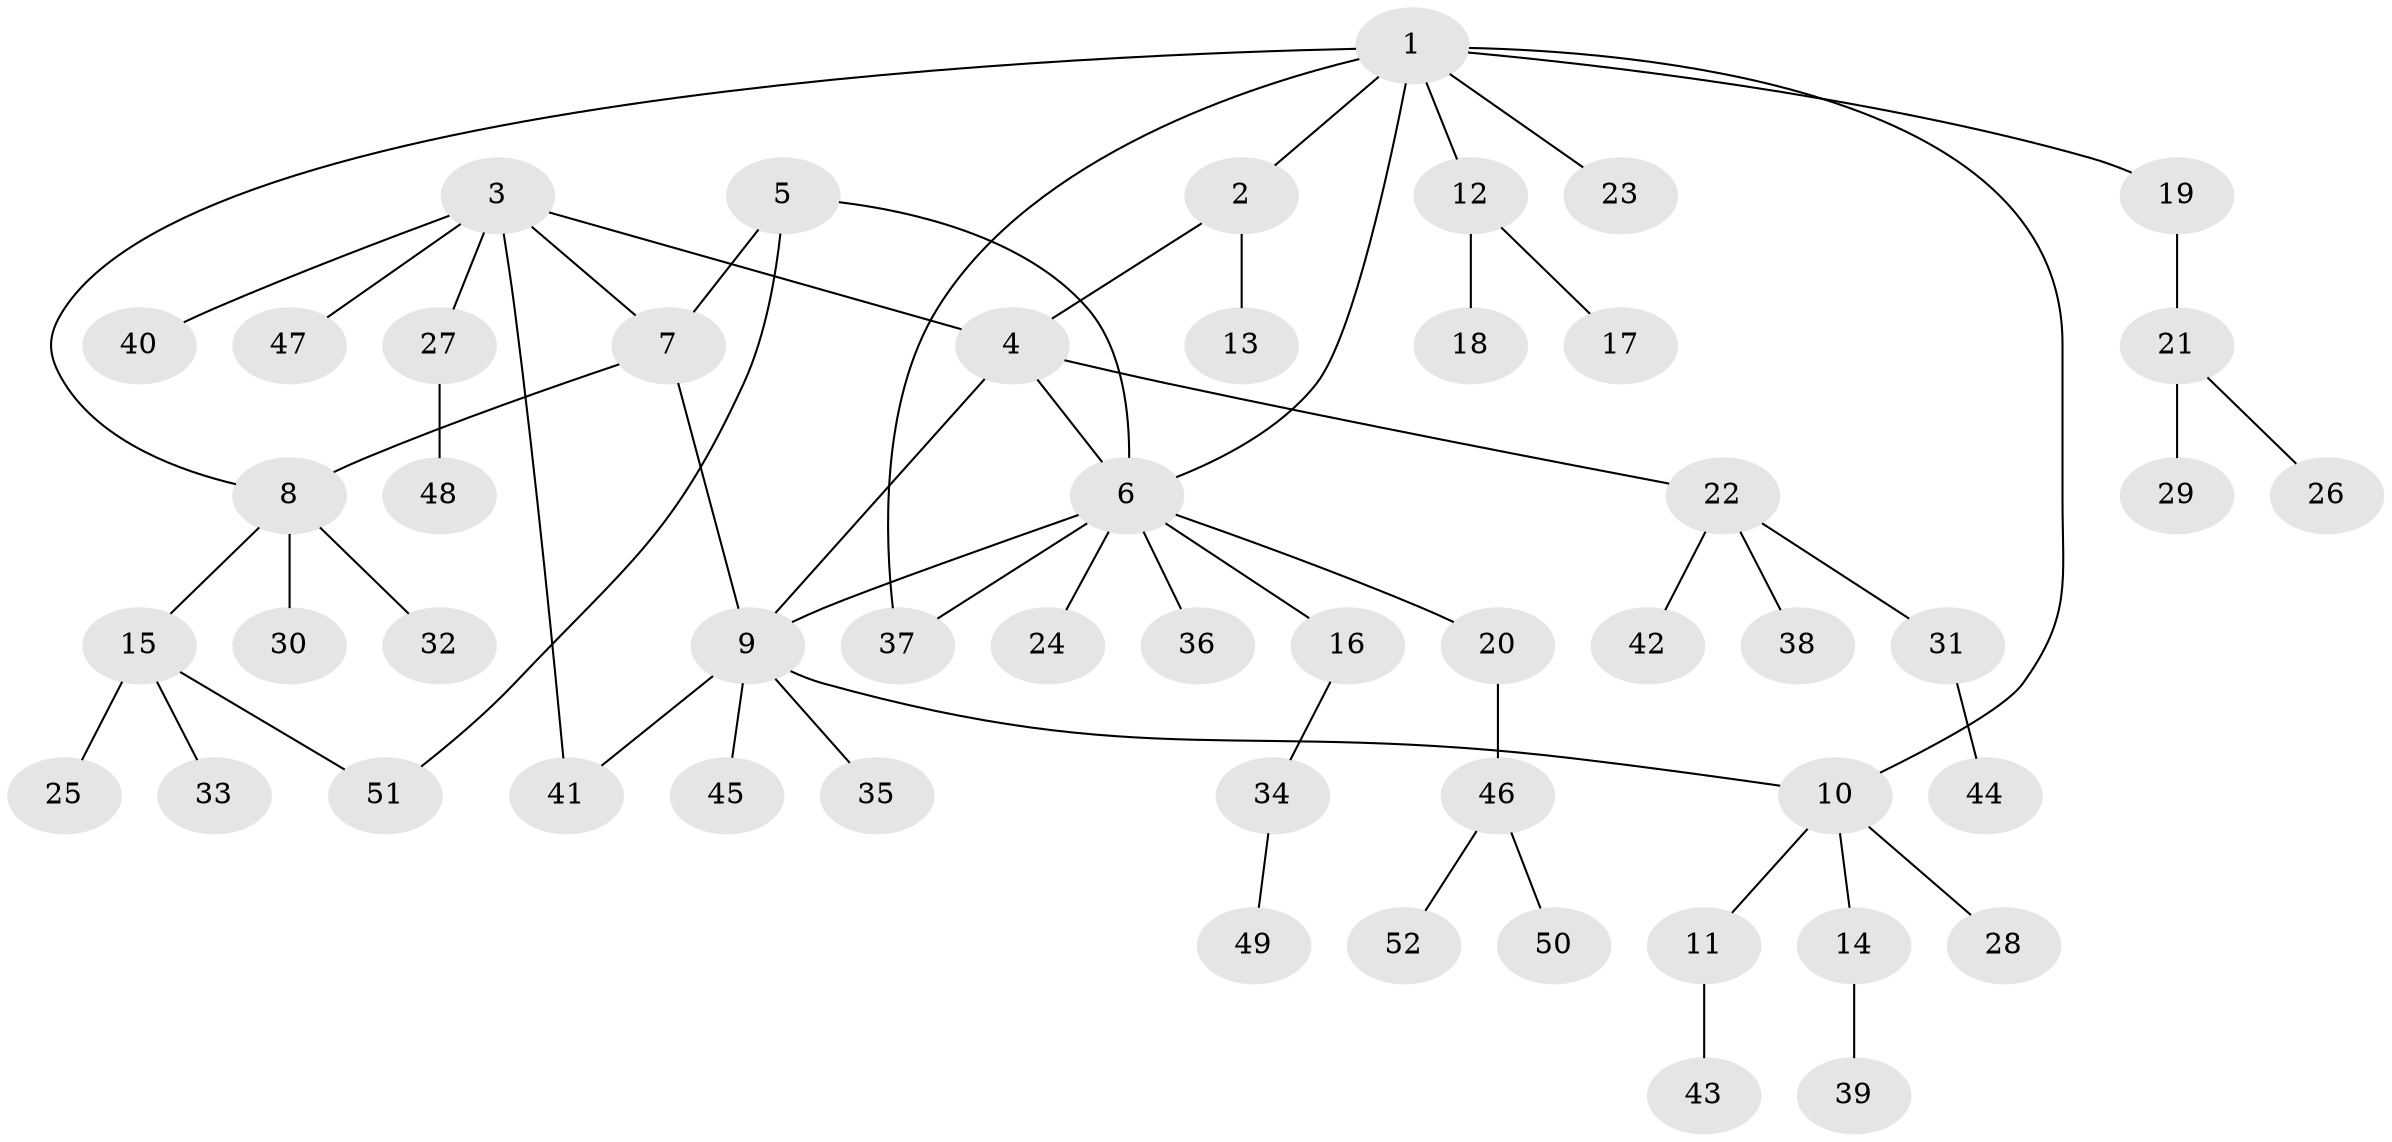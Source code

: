 // Generated by graph-tools (version 1.1) at 2025/16/03/09/25 04:16:00]
// undirected, 52 vertices, 60 edges
graph export_dot {
graph [start="1"]
  node [color=gray90,style=filled];
  1;
  2;
  3;
  4;
  5;
  6;
  7;
  8;
  9;
  10;
  11;
  12;
  13;
  14;
  15;
  16;
  17;
  18;
  19;
  20;
  21;
  22;
  23;
  24;
  25;
  26;
  27;
  28;
  29;
  30;
  31;
  32;
  33;
  34;
  35;
  36;
  37;
  38;
  39;
  40;
  41;
  42;
  43;
  44;
  45;
  46;
  47;
  48;
  49;
  50;
  51;
  52;
  1 -- 2;
  1 -- 6;
  1 -- 8;
  1 -- 10;
  1 -- 12;
  1 -- 19;
  1 -- 23;
  1 -- 37;
  2 -- 4;
  2 -- 13;
  3 -- 4;
  3 -- 7;
  3 -- 27;
  3 -- 40;
  3 -- 41;
  3 -- 47;
  4 -- 6;
  4 -- 9;
  4 -- 22;
  5 -- 6;
  5 -- 7;
  5 -- 51;
  6 -- 9;
  6 -- 16;
  6 -- 20;
  6 -- 24;
  6 -- 36;
  6 -- 37;
  7 -- 8;
  7 -- 9;
  8 -- 15;
  8 -- 30;
  8 -- 32;
  9 -- 10;
  9 -- 35;
  9 -- 41;
  9 -- 45;
  10 -- 11;
  10 -- 14;
  10 -- 28;
  11 -- 43;
  12 -- 17;
  12 -- 18;
  14 -- 39;
  15 -- 25;
  15 -- 33;
  15 -- 51;
  16 -- 34;
  19 -- 21;
  20 -- 46;
  21 -- 26;
  21 -- 29;
  22 -- 31;
  22 -- 38;
  22 -- 42;
  27 -- 48;
  31 -- 44;
  34 -- 49;
  46 -- 50;
  46 -- 52;
}
